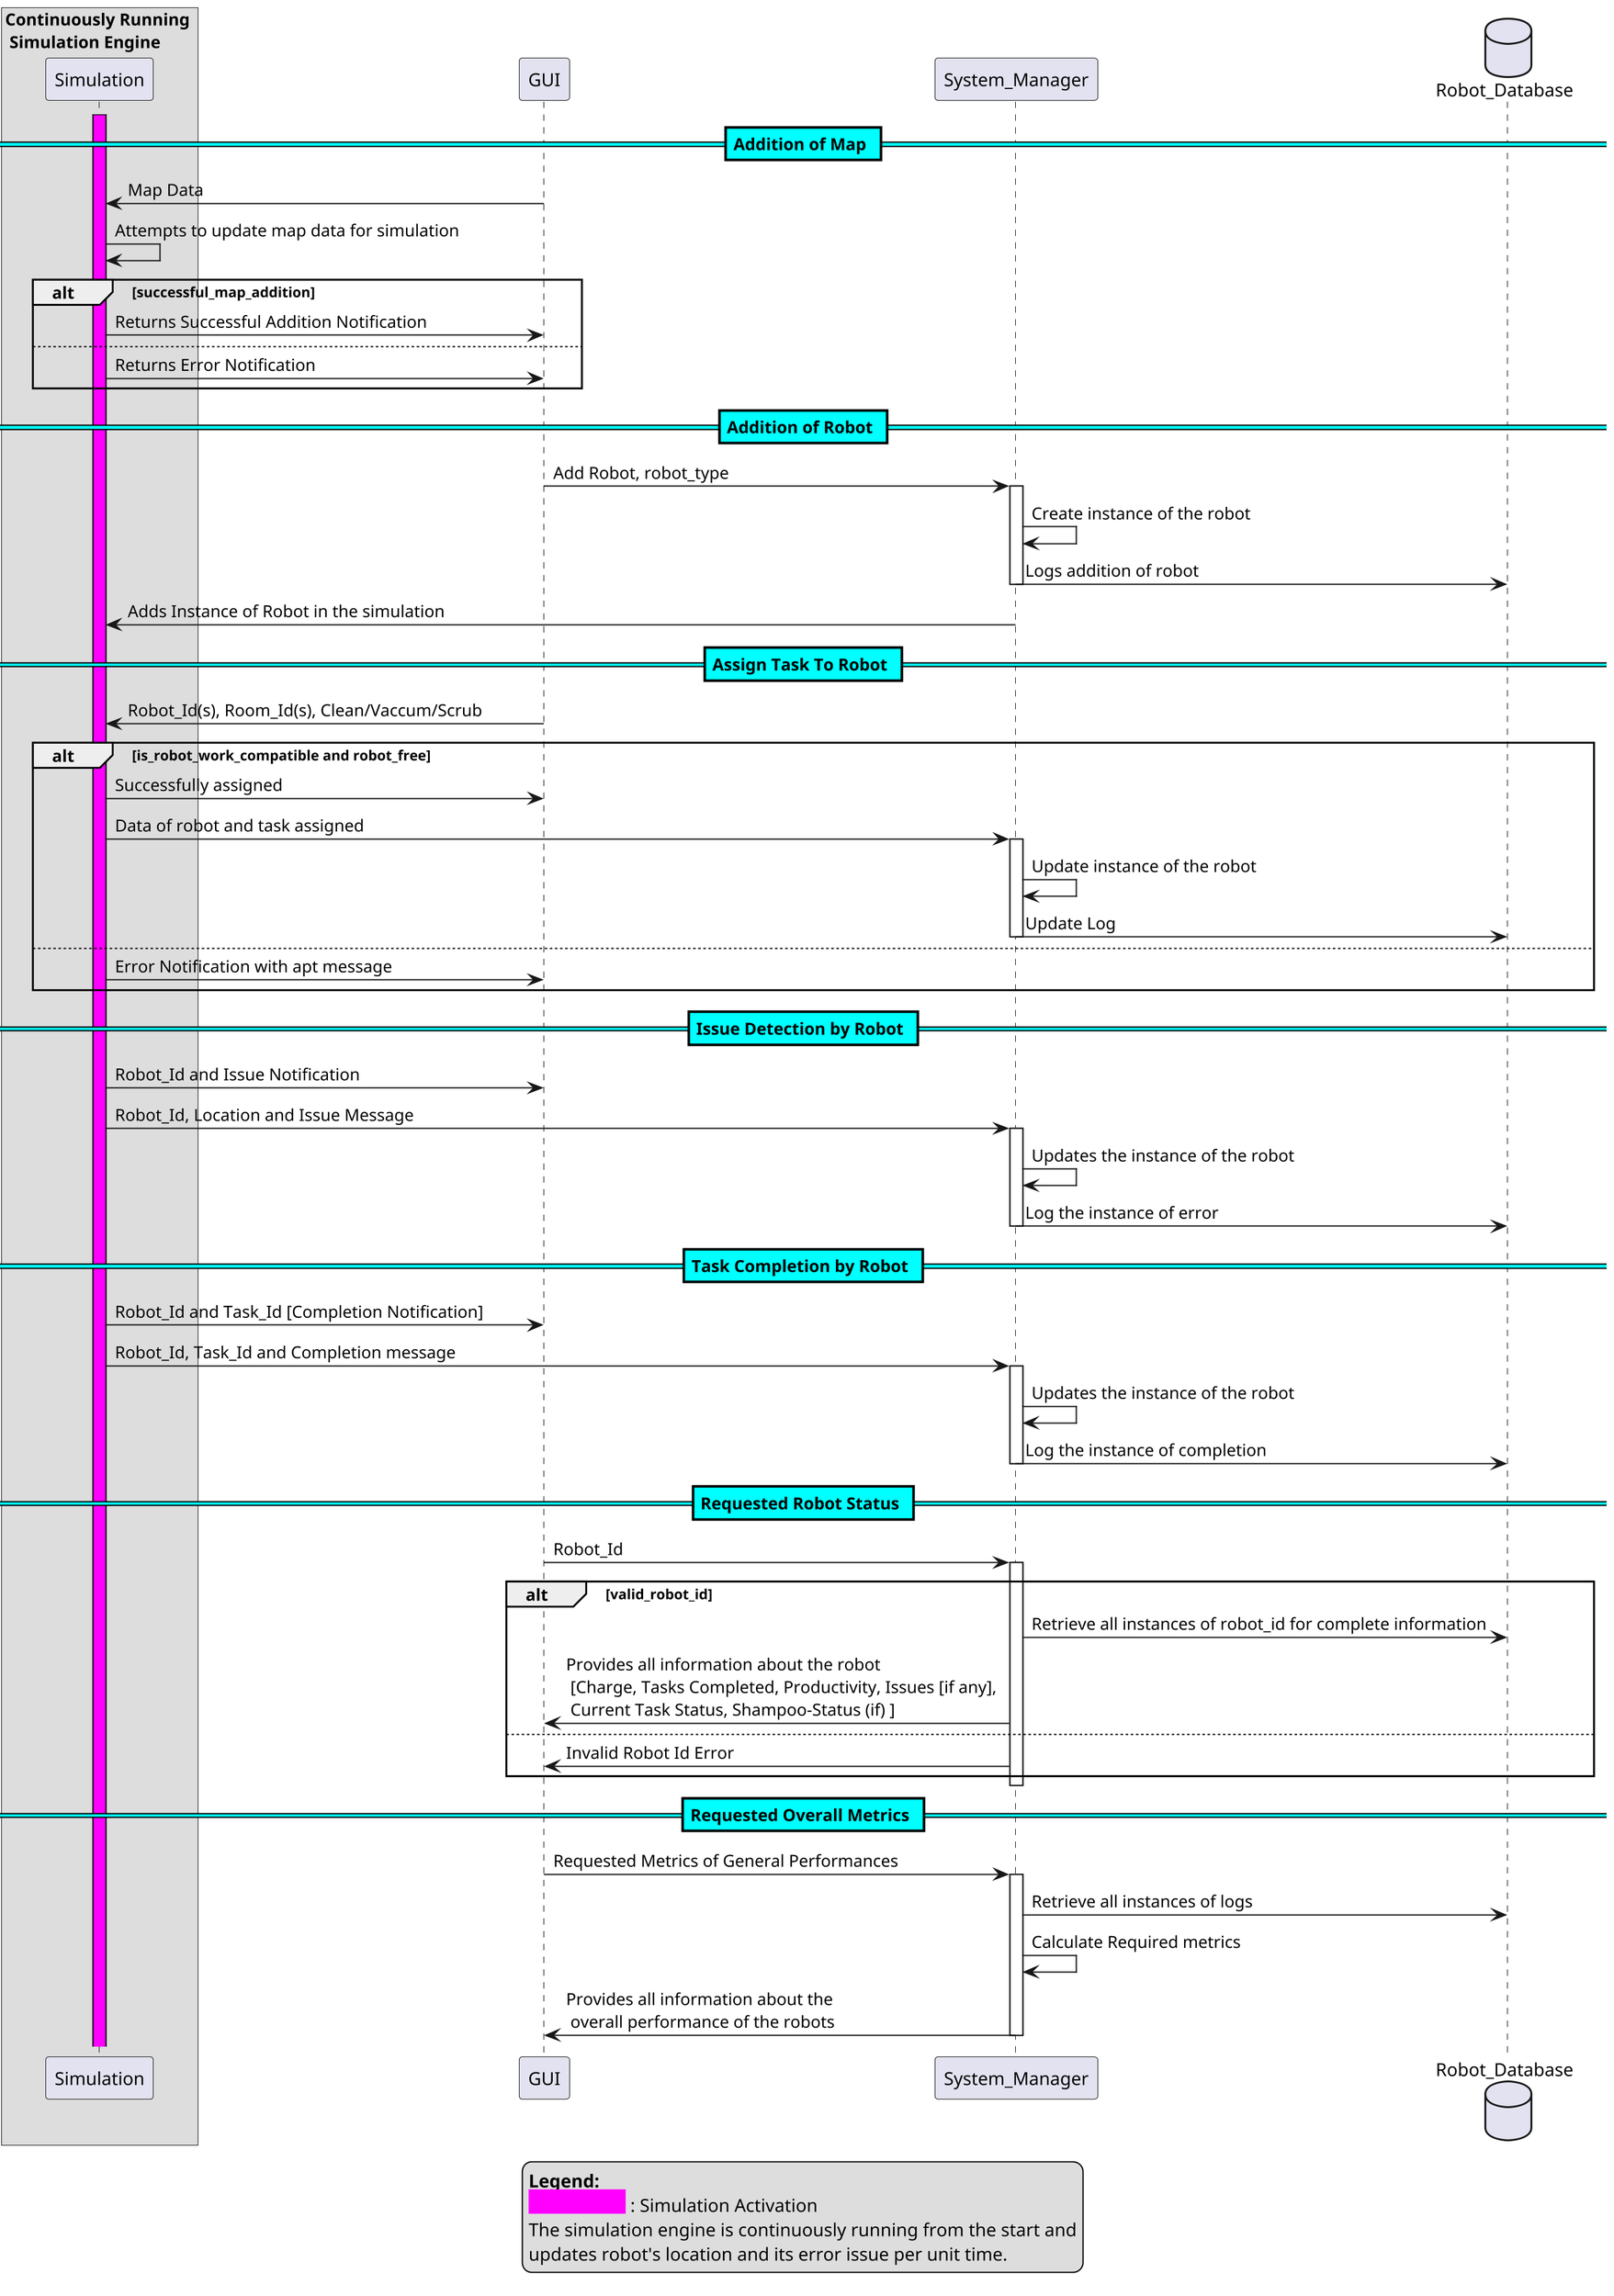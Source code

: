 '' the expected interaction among the entities involved with UI, System Manager, Simulation, and Database
@startuml ABasicSeqDiagram
skinparam dpi 200
skinparam DefaultFontName Inconsolata
skinparam actorBackgroundColor #C0E0FF
skinparam actorFontColor #003366
skinparam sequenceDividerBackgroundColor Aqua
skinparam sequenceDividerFontColor Black





'Actors

'Highlighting a continuous activation of Simulation
'as it is continuously running. 
box  "Continuously Running \n Simulation Engine" 
participant Simulation 
end box

'Other Participants
participant GUI 
participant System_Manager

'Database
database Robot_Database

'Simulation starts running since the beginning of the program
activate Simulation #Magenta


'Procedure to add Map into the Simulation
== Addition of Map ==


GUI -> Simulation : Map Data
    Simulation -> Simulation : Attempts to update map data for simulation
    'Making sure the map file is a valid one
    alt successful_map_addition
        Simulation -> GUI : Returns Successful Addition Notification
    else
        Simulation -> GUI : Returns Error Notification
    end


'Procedure to add a robot instance 
== Addition of Robot ==

    GUI -> System_Manager : Add Robot, robot_type

    'adding instance of robot in the database
    activate System_Manager
            System_Manager -> System_Manager : Create instance of the robot
            System_Manager -> Robot_Database : Logs addition of robot           
        deactivate System_Manager
    System_Manager -> Simulation : Adds Instance of Robot in the simulation



'Procedure to assign task to (a) robot(s)
== Assign Task To Robot ==

GUI -> Simulation : Robot_Id(s), Room_Id(s), Clean/Vaccum/Scrub
    'check if the work and robot are compatible and if the robot is free
    alt is_robot_work_compatible and robot_free
        Simulation -> GUI : Successfully assigned
        Simulation -> System_Manager : Data of robot and task assigned
        activate System_Manager
            System_Manager -> System_Manager : Update instance of the robot
            System_Manager -> Robot_Database : Update Log            
        deactivate System_Manager
    else 
        Simulation -> GUI : Error Notification with apt message
    end 


'Procedure to create notification when a robot has issue
== Issue Detection by Robot == 

'Simulation identifies (creates) issue on the robot and notifies
Simulation -> GUI : Robot_Id and Issue Notification

'System manager logs the issue in the database
Simulation -> System_Manager : Robot_Id, Location and Issue Message
activate System_Manager
    System_Manager -> System_Manager : Updates the instance of the robot
    System_Manager -> Robot_Database : Log the instance of error
deactivate System_Manager


'Procedure to create notification for task completion
== Task Completion by Robot == 

Simulation -> GUI : Robot_Id and Task_Id [Completion Notification]

'System Manager logs the completion in the database
Simulation -> System_Manager : Robot_Id, Task_Id and Completion message

activate System_Manager
    System_Manager -> System_Manager : Updates the instance of the robot
    System_Manager -> Robot_Database : Log the instance of completion
deactivate System_Manager


'Procedure to retrieve robot status
== Requested Robot Status == 

GUI ->  System_Manager : Robot_Id

activate System_Manager

    'check for valid robot_id
    alt valid_robot_id 
        System_Manager -> Robot_Database : Retrieve all instances of robot_id for complete information
        System_Manager -> GUI : Provides all information about the robot \n [Charge, Tasks Completed, Productivity, Issues [if any], \n Current Task Status, Shampoo-Status (if) ]

    else 
        System_Manager -> GUI: Invalid Robot Id Error
    end 
deactivate System_Manager

'Procedure to request overall metrics
== Requested Overall Metrics == 
GUI -> System_Manager : Requested Metrics of General Performances 
'Calculation of data happens inside System Manager
activate System_Manager 
    System_Manager -> Robot_Database: Retrieve all instances of logs
    System_Manager -> System_Manager: Calculate Required metrics
    System_Manager -> GUI: Provides all information about the \n overall performance of the robots
deactivate System_Manager

'Legend
legend bottom
  <b>Legend:</b>
  <color:#Magenta><back:#Magenta><b>Simulation</b></back></color> : Simulation Activation  
  The simulation engine is continuously running from the start and
  updates robot's location and its error issue per unit time. 
end legend




@enduml